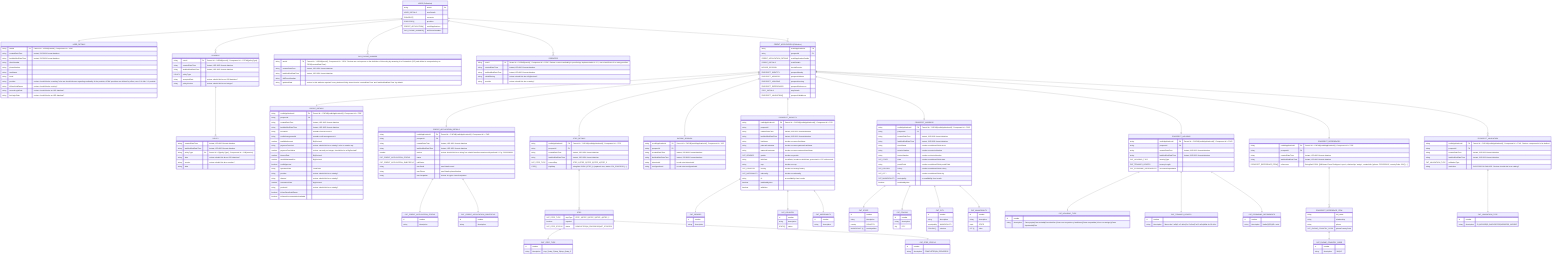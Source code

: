erDiagram
    USER["USER (Collection)"] {
        string userId PK
        USER_DETAILS userDetails
        CONSENT[] consents
        PREOFFER[] preoffers
        CREDIT_APPLICATION[] creditApplications
        OLD_PHONE_NUMBER[] oldPhoneNumbers
    }

    USER only one to only one USER_DETAILS : ""
    USER only one to zero or more CONSENT : ""
    USER only one to zero or many OLD_PHONE_NUMBER : ""
    USER only one to zero or many PREOFFER : ""
    USER only one to zero or many CREDIT_APPLICATION : ""

    USER_DETAILS {
        string userId FK "Parent Id = 'USR#${userId}', Component id = 'UDE'"
        string createdDateTime "Instant, ISO 8601 format datetime"
        string lastModifiedDateTime "Instant, ISO 8601 format datetime"
        string clientNumber
        string phoneNumber
        string userName
        string email
        string provider "review: should this be a catalog? also we should discuss regarding cardinality of the provider, AFAIK providers are defined by offers, user 1-N offer 1-1 provider"
        string isBeneficialOwner "review: should this be a string?"
        string currentLoginDate "review: should this be an ISO datetime?"
        string lastLoginDate "review: should this be an ISO datetime?"
    }
    
    CONSENT {
        string userId FK "Parent Id = 'USR#${userId}', Component id = 'CST#${policyType}'"
        string createdDateTime "Instant, ISO 8601 format datetime"
        string lastModifiedDateTime "Instant, ISO 8601 format datetime"
        POLICY policyType
        string acceptedDate "review: should this be an ISO datetime?"
        string policyVersion "review: should this be an integer?"
    }

    CONSENT only one to one or many POLICY : ""

    POLICY {
        string createdDateTime "Instant, ISO 8601 format datetime"
        string lastModifiedDateTime "Instant, ISO 8601 format datetime"
        string policyType PK "Parent Id = '${policyType}', Component id = 'V#${version}'"
        string date "review: should this be an ISO datetime?"
        string version "review: should this be a number?"
        string data
    }

    OLD_PHONE_NUMBER {
        string userId FK "Parent Id = 'USR#${userId}', Component id = 'OPN'. Review: we can improve on the definition of this entity by renaming it to ContactInfo (CIF) and define its composite key as CIF#${createdDateTime}."
        string createdDateTime "Instant, ISO 8601 format datetime"
        string lastModifiedDateTime "Instant, ISO 8601 format datetime"
        string oldPhoneNumber
        string updatedDate "review: is this attribute required? every declared Entity class inherits 'createdDateTime' and 'lastModifiedDateTime' by default."
    }

    PREOFFER {
        string userId FK "Parent Id = 'USR#${userId}', Component id = 'OPN'. Review: current cardinality in preofferings implementation is 1-1, user should have 0 to many preoffers."
        string createdDateTime "Instant, ISO 8601 format datetime"
        string lastModifiedDateTime "Instant, ISO 8601 format datetime"
        string initialOffering "review: should this be a BigDecimal?"
        string provider "review: should this be a catalog?"
    }
    
    CREDIT_APPLICATION["CREDIT_APPLICATION (Collection)"] {
        string creditApplicationId PK
        string prospectId FK 
        CREDIT_APPLICATION_DETAILS creditApplicationDetails
        CREDIT_DETAILS creditDetails
        INCODE_SESSION incodeSession
        PROSPECT_IDENTITY prospectIdentity
        PROSPECT_ADDRESS prospectAddress
        PROSPECT_HOUSING prospectHousing
        PROSPECT_REFERENCES prospectReferences
        STEP_DETAILS stepDetails
        PROSPECT_VALIDATION[] prospectValidations
    }

    CREDIT_APPLICATION  only one to only one CREDIT_DETAILS : ""
    CREDIT_APPLICATION  only one to only one CREDIT_APPLICATION_DETAILS : ""
    CREDIT_APPLICATION  only one to only one STEP_DETAILS : ""
    CREDIT_APPLICATION only one to only one INCODE_SESSION : ""
    CREDIT_APPLICATION only one to only one PROSPECT_IDENTITY : ""
    CREDIT_APPLICATION only one to only one PROSPECT_ADDRESS : ""
    CREDIT_APPLICATION only one to only one PROSPECT_HOUSING : ""
    CREDIT_APPLICATION only one to only one PROSPECT_REFERENCES : ""
    CREDIT_APPLICATION only one to zero or many PROSPECT_VALIDATION : ""

    CREDIT_APPLICATION_DETAILS {
        string creditApplicationId PK "Parent Id = 'CAP#${creditApplicationId}', Component id = 'CAD'"
        string prospectId FK 
        string createdDateTime "Instant, ISO 8601 format datetime"
        string lastModifiedDateTime "Instant, ISO 8601 format datetime"
        number invoice "review: should this be a string? we should handle scenarios with prefixed 0. E.g: '0000000001'"
        CAT_CREDIT_APPLICATION_STATUS status 
        CAT_CREDIT_APPLICATION_SUBSTATUS subStatus 
        string userEmail "userDetails.email"
        string userPhone "userDetails.phoneNumber"
        string userOcupation "review: fix typho 'userOccupation'"
    }

    CREDIT_APPLICATION_DETAILS  only one to only one CAT_CREDIT_APPLICATION_STATUS : ""
    CREDIT_APPLICATION_DETAILS  only one to only one CAT_CREDIT_APPLICATION_SUBSTATUS : ""

    CREDIT_DETAILS {
        string creditApplicationId PK "Parent Id = 'CAP#${creditApplicationId}', Component id = 'CDE'"
        string prospectId FK
        string createdDateTime "Instant, ISO 8601 format datetime"
        string lastModifiedDateTime "Instant, ISO 8601 format datetime"
        string accountId "mambu client account id"
        string creditArrangementId "mambu credit arrangement id"
        number availableAmount "BigDecimal" 
        string paymentTermUnit "review: should this be a catalog? refer to mambu api"
        number paymentTermValue "review: currently an integer, should this be a BigDecimal?" 
        number interestRate "BigDecimal"
        number cashWithdrawalFee "BigDecimal"
        boolean creditApproval 
        string operationDate "LocalDate"
        string provider "review: should this be a catalog?"
        string channel "review: should this be a catalog?"
        number commisionRate "BigDecimal"
        string productId "review: should this be a catalog?"
        boolean isUserBeneficialOwner
        boolean isOwnerDocumentationAvailable
    }

    STEP_DETAILS {
        string creditApplicationId PK "Parent Id = 'CAP#${creditApplicationId}', Component id = 'STD'"
        string prospectId FK
        string createdDateTime "Instant, ISO 8601 format datetime"
        string lastModifiedDateTime "Instant, ISO 8601 format datetime"
        CAT_STEP_TYPE currentStep   "STEP_1|STEP_2|STEP_3|STEP_4|STEP_5"
        STEP[] stepMap "stringified JSON. {STEP_1:{required: true, status: 'EN_PROCESO'},...}"
    }

    STEP_DETAILS only one to one or many STEP : ""

    STEP {
        CAT_STEP_TYPE stepType  "STEP_1|STEP_2|STEP_3|STEP_4|STEP_5"
        boolean required
        CAT_STEP_STATUS status "COMPLETED|IN_PROGRESS|NOT_STARTED"
    }
    
    STEP only one to only one CAT_STEP_TYPE : ""
    STEP only one to only one CAT_STEP_STATUS : ""

    INCODE_SESSION {
        string creditApplicationId PK "Parent Id = 'CAP#${creditApplicationId}', Component id = 'ISE'"
        string prospectId FK
        string createdDateTime "Instant, ISO 8601 format datetime"
        string lastModifiedDateTime "Instant, ISO 8601 format datetime"
        string interviewId "incode.start.interviewId"
        string configurationId "incode.start.configurationId"
    }

    PROSPECT_IDENTITY {
        string creditApplicationId PK "Parent Id = 'CAP#${creditApplicationId}', Component id = 'PID'"
        string prospectId FK
        string createdDateTime "Instant, ISO 8601 format datetime"
        string lastModifiedDateTime "Instant, ISO 8601 format datetime"
        string firstName "incode.ocr.name.firstName"
        string paternalLastname "incode.ocr.name.paternalLastName"
        string maternalLastname "incode.ocr.name.maternalLastName"
        CAT_GENDER gender "incode.ocr.gender"
        string birthDate "LocalDate, incode.ocr.birthDate, presented in UTC miliseconds"
        string curp "incode.ocr.curp"
        CAT_COUNTRY country "incode.ocr.issuingCountry"
        CAT_NATIONALITY nationality "incode.ocr.nationality"
        string rfc "no availability from incode"
        boolean modifiedByUser
        boolean validUser
    }

    PROSPECT_IDENTITY only one to only one CAT_GENDER : ""
    PROSPECT_IDENTITY only one to only one CAT_COUNTRY : ""
    PROSPECT_IDENTITY only one to only one CAT_NATIONALITY : ""

    PROSPECT_ADDRESS {
        string creditApplicationId PK "Parent Id = 'CAP#${creditApplicationId}', Component id = 'PAD'"
        string prospectId FK
        string createdDateTime "Instant, ISO 8601 format datetime"
        string lastModifiedDateTime "Instant, ISO 8601 format datetime"
        string streetName "incode.ocr.addressFields.street"
        string exteriorNumber "incode.ocr.exteriorNumber"
        string interiorNumber "incode.ocr.interiorNumber"
        CAT_STATE state "incode.ocr.addressFields.state"
        string postalCode "incode.ocr.addressFields.postalCode"
        CAT_COLONY colony "incode.ocr.addressFields.colony"
        CAT_CITY city "incode.ocr.addressFields.city"
        CAT_MUNICIPALITY municipality "no availability from incode"
        boolean modifiedByUser
    }

    PROSPECT_ADDRESS only one to only one CAT_STATE : ""
    PROSPECT_ADDRESS only one to only one CAT_COLONY : ""
    PROSPECT_ADDRESS only one to only one CAT_CITY : ""
    PROSPECT_ADDRESS only one to only one CAT_MUNICIPALITY : ""

    PROSPECT_HOUSING {
        string creditApplicationId PK "Parent Id = 'CAP#${creditApplicationId}', Component id = 'PHO'"
        string prospectId FK
        string createdDateTime "Instant, ISO 8601 format datetime"
        string lastModifiedDateTime "Instant, ISO 8601 format datetime"
        CAT_HOUSING_TYPE housingType
        CAT_TENANCY_LENGTH tenancyLength
        CAT_ECONOMIC_DEPENDENTS economicDependents
    }

    PROSPECT_HOUSING only one to only one CAT_HOUSING_TYPE : ""
    PROSPECT_HOUSING only one to only one CAT_TENANCY_LENGTH : ""
    PROSPECT_HOUSING only one to only one CAT_ECONOMIC_DEPENDENTS : ""

    PROSPECT_REFERENCES {
        string creditApplicationId PK "Parent Id = 'CAP#${creditApplicationId}', Component id = 'PPR'"
        string prospectId FK
        string createdDateTime "Instant, ISO 8601 format datetime"
        string lastModifiedDateTime "Instant, ISO 8601 format datetime"
        PROSPECT_REFERENCE_ITEM[] references "Stringified JSON. [{fullName:'Omar Rodriguez Lopez', relationship: 'amigo', contactInfo: {phone: '3221233610', countryCode: 'MX'}},...]"
    }

    PROSPECT_REFERENCES only one to zero or many PROSPECT_REFERENCE_ITEM : ""

    PROSPECT_REFERENCE_ITEM {
        string full_name
        string relationship
        string phone
        CAT_PHONE_COUNTRY_CODE phoneCountryCode
    }

    PROSPECT_REFERENCE_ITEM only one to only one CAT_PHONE_COUNTRY_CODE : ""

    PROSPECT_VALIDATION {
        string creditApplicationId PK "Parent Id = 'CAP#${creditApplicationId}', Component id = 'PVA'. Review: component id to be defined"
        string prospectId FK
        string createdDateTime "Instant, ISO 8601 format datetime"
        string lastModifiedDateTime "Instant, ISO 8601 format datetime"
        CAT_VALIDATION_TYPE validationType
        string resolution "SUCCESSFUL/FAILURE. Review: should this be a catalog?" 
    }

    PROSPECT_VALIDATION only one to only one CAT_VALIDATION_TYPE : ""

    CAT_CREDIT_APPLICATION_STATUS {
        id number
        string description
    }

    CAT_CREDIT_APPLICATION_SUBSTATUS {
        id number
        string description
    }

    CAT_STEP_STATUS {
        id number
        string description "COMPLETED|IN_PROGRESS"
    }

    CAT_GENDER {
        id number
        string description
    }

    CAT_NATIONALITY {
        id number
        string description
    }

    CAT_COUNTRY {
        id number
        string description 
        STATE[] states
    }

    CAT_STATE {
        id number
        string description
        country COUNTRY
        MUNICIPALITY[] municipalities
    }

    CAT_MUNICIPALITY {
        id number
        string description
        state STATE
        CITY[] cities
    }

    CAT_CITY {
        id number
        string description
        municipality MUNICIPALITY
        COLONY[] colonies
    }

    CAT_COLONY {
        id number
        string description
        city CITY
    }

    CAT_HOUSING_TYPE {
        id number
        string description "Casa propia|Casa rentada|Casa familiar (Vives con tus padres y familiares)|Casa compartida (Vives con amigos)|Casa hipotecada|Otro"
    }

    CAT_TENANCY_LENGTH {
        id number
        string description "Menos de 1 año|1 a 3 años|3 a 5 años|5 a 10 años|Más de 10 años"
    }

    CAT_ECONOMIC_DEPENDENTS {
        id number
        string description "Nadie|1|2|3|4|5 o más"
    }

    CAT_PHONE_COUNTRY_CODE {
        id number
        string description "MX|US"
    }

    CAT_VALIDATION_TYPE {
        id number
        string description "ID_INCODE|ID_BACKOFFICE|ADDRESS_INCODE"
    }

    CAT_STEP_TYPE {
        id number
        string description "step_1|step_2|step_3|step_4|step_5"
    }